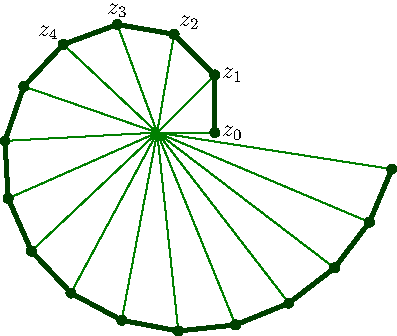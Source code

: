 size(7cm);
pair O = (0,0);
pair z = (1,0);
pair u;
pair zz;
draw(O--z,deepgreen);
dot(z,darkgreen+5);
label("$z_0$",z,E);

u = (-z.y , z.x);
zz = z + unit(u);
draw(z--zz,darkgreen+2);
draw(O--zz,deepgreen);
z = zz;
dot(z,darkgreen+5);
label("$z_1$",z,E);

u = (-z.y , z.x);
zz = z + unit(u);
draw(z--zz,darkgreen+2);
draw(O--zz,deepgreen);
z = zz;
dot(z,darkgreen+5);
label("$z_2$",z,NE);

u = (-z.y , z.x);
zz = z + unit(u);
draw(z--zz,darkgreen+2);
draw(O--zz,deepgreen);
z = zz;
dot(z,darkgreen+5);
label("$z_3$",z,N);

u = (-z.y , z.x);
zz = z + unit(u);
draw(z--zz,darkgreen+2);
draw(O--zz,deepgreen);
z = zz;
dot(z,darkgreen+5);
label("$z_4$",z,NW);

for(int i = 0; i < 12; ++i) { 
  u = (-z.y , z.x);
  zz = z + unit(u);
  draw(z--zz,darkgreen+2);
  draw(O--zz,deepgreen);
  z = zz;
  dot(z,darkgreen+5);
}